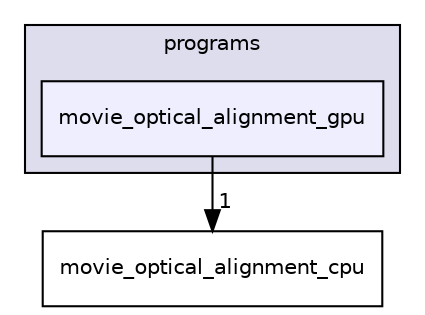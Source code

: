 digraph "xmipp/applications/programs/movie_optical_alignment_gpu" {
  compound=true
  node [ fontsize="10", fontname="Helvetica"];
  edge [ labelfontsize="10", labelfontname="Helvetica"];
  subgraph clusterdir_592b16dc4070b933e5655da2b0d20bbb {
    graph [ bgcolor="#ddddee", pencolor="black", label="programs" fontname="Helvetica", fontsize="10", URL="dir_592b16dc4070b933e5655da2b0d20bbb.html"]
  dir_ba24cc3726e06fc9b29efb717ff123ed [shape=box, label="movie_optical_alignment_gpu", style="filled", fillcolor="#eeeeff", pencolor="black", URL="dir_ba24cc3726e06fc9b29efb717ff123ed.html"];
  }
  dir_c6755d8752d785ba2488bd866c822fed [shape=box label="movie_optical_alignment_cpu" URL="dir_c6755d8752d785ba2488bd866c822fed.html"];
  dir_ba24cc3726e06fc9b29efb717ff123ed->dir_c6755d8752d785ba2488bd866c822fed [headlabel="1", labeldistance=1.5 headhref="dir_000122_000121.html"];
}
